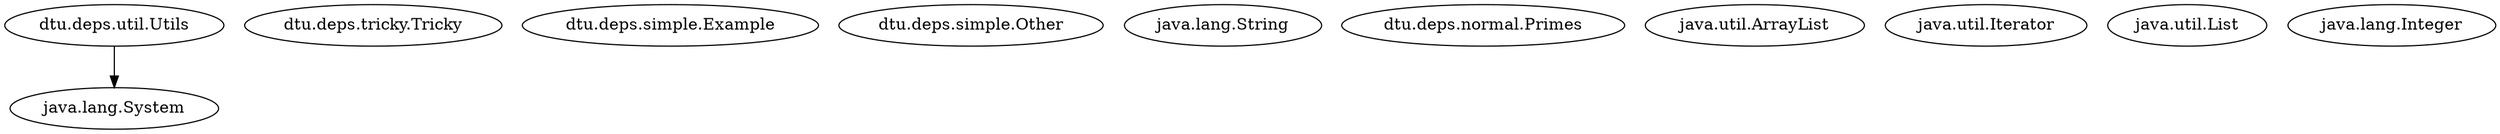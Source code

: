 digraph SourceGraph {
a [label="java.lang.System"];
b [label="dtu.deps.util.Utils"];
c [label="dtu.deps.tricky.Tricky"]
d [label="dtu.deps.simple.Example"]
e [label="dtu.deps.simple.Other"]
f [label="java.lang.String"]
g [label="dtu.deps.normal.Primes"]
h [label="java.util.ArrayList"]
i [label="java.util.Iterator"]
j [label="java.util.List"]
k [label="java.lang.Integer"]
b->a;
}
